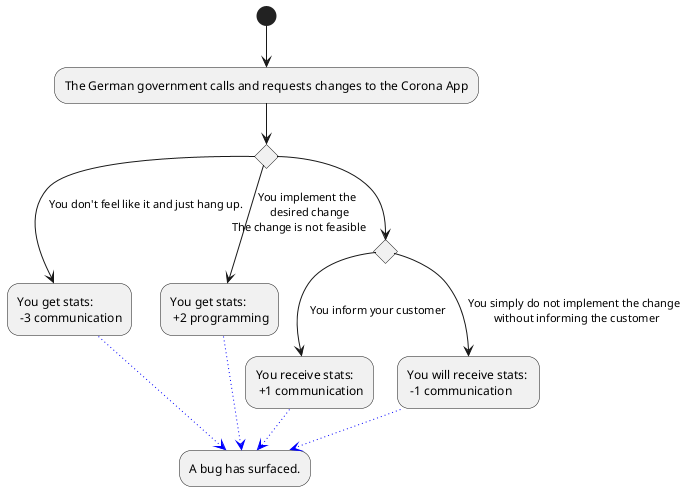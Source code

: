 @startuml
(*) --> "The German government calls and requests changes to the Corona App" as app
if "" then 
--> [You don't feel like it and just hang up.] "You get stats: \n -3 communication" as a1
else 
--> [You implement the \n desired change] "You get stats: \n +2 programming" as a2
else
if "The change is not feasible"
--> [You inform your customer] "You receive stats: \n +1 communication" as b1
else 
--> [You simply do not implement the change \n without informing the customer] "You will receive stats: \n -1 communication"
-[#blue,dotted]-> "A bug has surfaced." as bug 
a1 -[#blue,dotted]-> bug
a2 -[#blue,dotted]-> bug
b1 -[#blue,dotted]-> bug
@enduml